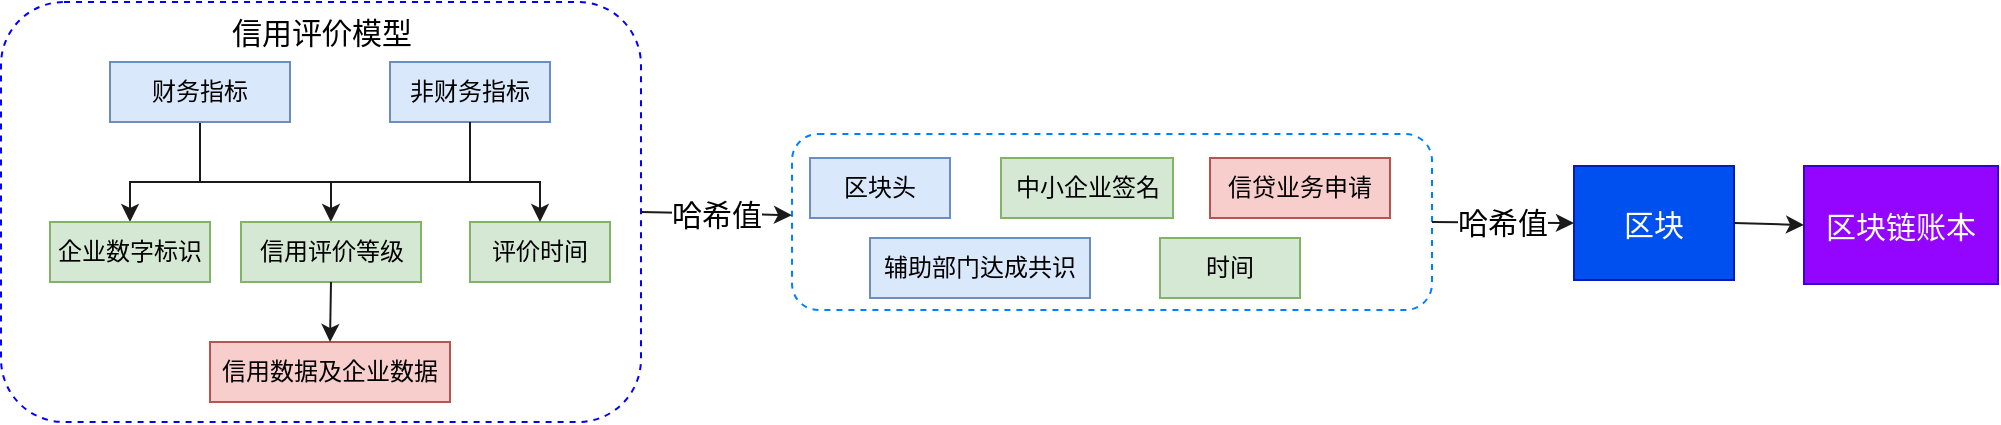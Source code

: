 <mxfile version="20.2.7" type="github">
  <diagram id="YE6wi1rzTRGx_XcYo57Y" name="第 1 页">
    <mxGraphModel dx="1478" dy="720" grid="0" gridSize="10" guides="1" tooltips="1" connect="1" arrows="1" fold="1" page="0" pageScale="1" pageWidth="827" pageHeight="1169" background="#ffffff" math="0" shadow="0">
      <root>
        <mxCell id="0" />
        <mxCell id="1" parent="0" />
        <mxCell id="CQZ54zgjUK83hAeRp2dm-2" value="" style="rounded=1;whiteSpace=wrap;html=1;dashed=1;strokeColor=#0000FF;" vertex="1" parent="1">
          <mxGeometry x="-28.5" y="186" width="320" height="210" as="geometry" />
        </mxCell>
        <mxCell id="CQZ54zgjUK83hAeRp2dm-12" value="" style="rounded=1;whiteSpace=wrap;html=1;dashed=1;strokeColor=#007FFF;" vertex="1" parent="1">
          <mxGeometry x="367" y="252" width="320" height="88" as="geometry" />
        </mxCell>
        <mxCell id="CQZ54zgjUK83hAeRp2dm-13" value="区块头" style="rounded=0;whiteSpace=wrap;html=1;fillColor=#dae8fc;strokeColor=#6c8ebf;" vertex="1" parent="1">
          <mxGeometry x="376" y="264" width="70" height="30" as="geometry" />
        </mxCell>
        <mxCell id="CQZ54zgjUK83hAeRp2dm-14" value="辅助部门达成共识" style="rounded=0;whiteSpace=wrap;html=1;fillColor=#dae8fc;strokeColor=#6c8ebf;" vertex="1" parent="1">
          <mxGeometry x="406" y="304" width="110" height="30" as="geometry" />
        </mxCell>
        <mxCell id="CQZ54zgjUK83hAeRp2dm-15" value="中小企业签名" style="rounded=0;whiteSpace=wrap;html=1;fillColor=#d5e8d4;strokeColor=#82b366;" vertex="1" parent="1">
          <mxGeometry x="471.5" y="264" width="86" height="30" as="geometry" />
        </mxCell>
        <mxCell id="CQZ54zgjUK83hAeRp2dm-16" value="时间" style="rounded=0;whiteSpace=wrap;html=1;fillColor=#d5e8d4;strokeColor=#82b366;" vertex="1" parent="1">
          <mxGeometry x="551" y="304" width="70" height="30" as="geometry" />
        </mxCell>
        <mxCell id="CQZ54zgjUK83hAeRp2dm-18" value="信贷业务申请" style="rounded=0;whiteSpace=wrap;html=1;fillColor=#f8cecc;strokeColor=#b85450;" vertex="1" parent="1">
          <mxGeometry x="576" y="264" width="90" height="30" as="geometry" />
        </mxCell>
        <mxCell id="CQZ54zgjUK83hAeRp2dm-20" value="哈希值" style="endArrow=classic;html=1;rounded=0;fontSize=15;strokeColor=#1A1A1A;exitX=1;exitY=0.5;exitDx=0;exitDy=0;" edge="1" parent="1" source="CQZ54zgjUK83hAeRp2dm-2" target="CQZ54zgjUK83hAeRp2dm-12">
          <mxGeometry width="50" height="50" relative="1" as="geometry">
            <mxPoint x="400" y="230" as="sourcePoint" />
            <mxPoint x="350" y="290" as="targetPoint" />
          </mxGeometry>
        </mxCell>
        <mxCell id="CQZ54zgjUK83hAeRp2dm-21" value="区块" style="rounded=0;whiteSpace=wrap;html=1;fontSize=15;fillColor=#0050ef;strokeColor=#001DBC;fontColor=#ffffff;" vertex="1" parent="1">
          <mxGeometry x="758" y="268" width="80" height="57" as="geometry" />
        </mxCell>
        <mxCell id="CQZ54zgjUK83hAeRp2dm-22" value="哈希值" style="endArrow=classic;html=1;rounded=0;fontSize=15;strokeColor=#1A1A1A;entryX=0;entryY=0.5;entryDx=0;entryDy=0;exitX=1;exitY=0.5;exitDx=0;exitDy=0;" edge="1" parent="1" source="CQZ54zgjUK83hAeRp2dm-12" target="CQZ54zgjUK83hAeRp2dm-21">
          <mxGeometry width="50" height="50" relative="1" as="geometry">
            <mxPoint x="403" y="420" as="sourcePoint" />
            <mxPoint x="400" y="320" as="targetPoint" />
          </mxGeometry>
        </mxCell>
        <mxCell id="CQZ54zgjUK83hAeRp2dm-23" value="区块链账本" style="rounded=0;whiteSpace=wrap;html=1;fontSize=15;fillColor=#9305FF;strokeColor=#3700CC;fontColor=#ffffff;" vertex="1" parent="1">
          <mxGeometry x="873" y="268" width="97" height="59" as="geometry" />
        </mxCell>
        <mxCell id="CQZ54zgjUK83hAeRp2dm-24" value="" style="endArrow=classic;html=1;rounded=0;fontSize=15;strokeColor=#1A1A1A;entryX=0;entryY=0.5;entryDx=0;entryDy=0;exitX=1;exitY=0.5;exitDx=0;exitDy=0;" edge="1" parent="1" source="CQZ54zgjUK83hAeRp2dm-21" target="CQZ54zgjUK83hAeRp2dm-23">
          <mxGeometry width="50" height="50" relative="1" as="geometry">
            <mxPoint x="430" y="330" as="sourcePoint" />
            <mxPoint x="480" y="280" as="targetPoint" />
          </mxGeometry>
        </mxCell>
        <mxCell id="CQZ54zgjUK83hAeRp2dm-39" style="edgeStyle=orthogonalEdgeStyle;rounded=0;orthogonalLoop=1;jettySize=auto;html=1;exitX=0.5;exitY=1;exitDx=0;exitDy=0;entryX=0.5;entryY=0;entryDx=0;entryDy=0;fontSize=15;strokeColor=#1A1A1A;" edge="1" source="CQZ54zgjUK83hAeRp2dm-40" target="CQZ54zgjUK83hAeRp2dm-42" parent="1">
          <mxGeometry relative="1" as="geometry">
            <Array as="points">
              <mxPoint x="36" y="276" />
              <mxPoint x="6" y="276" />
            </Array>
          </mxGeometry>
        </mxCell>
        <mxCell id="CQZ54zgjUK83hAeRp2dm-40" value="财务指标" style="rounded=0;whiteSpace=wrap;html=1;fillColor=#dae8fc;strokeColor=#6c8ebf;" vertex="1" parent="1">
          <mxGeometry x="26" y="216" width="90" height="30" as="geometry" />
        </mxCell>
        <mxCell id="CQZ54zgjUK83hAeRp2dm-41" value="非财务指标" style="rounded=0;whiteSpace=wrap;html=1;fillColor=#dae8fc;strokeColor=#6c8ebf;" vertex="1" parent="1">
          <mxGeometry x="166" y="216" width="80" height="30" as="geometry" />
        </mxCell>
        <mxCell id="CQZ54zgjUK83hAeRp2dm-42" value="企业数字标识" style="rounded=0;whiteSpace=wrap;html=1;fillColor=#d5e8d4;strokeColor=#82b366;" vertex="1" parent="1">
          <mxGeometry x="-4" y="296" width="80" height="30" as="geometry" />
        </mxCell>
        <mxCell id="CQZ54zgjUK83hAeRp2dm-43" style="edgeStyle=orthogonalEdgeStyle;rounded=0;orthogonalLoop=1;jettySize=auto;html=1;fontSize=15;strokeColor=#1A1A1A;entryX=0.5;entryY=0;entryDx=0;entryDy=0;exitX=0.5;exitY=1;exitDx=0;exitDy=0;" edge="1" source="CQZ54zgjUK83hAeRp2dm-41" target="CQZ54zgjUK83hAeRp2dm-44" parent="1">
          <mxGeometry relative="1" as="geometry">
            <mxPoint x="216" y="246" as="targetPoint" />
            <Array as="points">
              <mxPoint x="216" y="276" />
              <mxPoint x="126" y="276" />
            </Array>
          </mxGeometry>
        </mxCell>
        <mxCell id="CQZ54zgjUK83hAeRp2dm-44" value="信用评价等级" style="rounded=0;whiteSpace=wrap;html=1;fillColor=#d5e8d4;strokeColor=#82b366;" vertex="1" parent="1">
          <mxGeometry x="91.5" y="296" width="90" height="30" as="geometry" />
        </mxCell>
        <mxCell id="CQZ54zgjUK83hAeRp2dm-45" value="评价时间" style="rounded=0;whiteSpace=wrap;html=1;fillColor=#d5e8d4;strokeColor=#82b366;" vertex="1" parent="1">
          <mxGeometry x="206" y="296" width="70" height="30" as="geometry" />
        </mxCell>
        <mxCell id="CQZ54zgjUK83hAeRp2dm-46" value="信用数据及企业数据" style="rounded=0;whiteSpace=wrap;html=1;fillColor=#f8cecc;strokeColor=#b85450;" vertex="1" parent="1">
          <mxGeometry x="76" y="356" width="120" height="30" as="geometry" />
        </mxCell>
        <mxCell id="CQZ54zgjUK83hAeRp2dm-47" value="&lt;font style=&quot;font-size: 15px;&quot;&gt;信用评价模型&lt;/font&gt;" style="text;html=1;strokeColor=none;fillColor=none;align=center;verticalAlign=middle;whiteSpace=wrap;rounded=0;" vertex="1" parent="1">
          <mxGeometry x="81.5" y="186" width="100" height="30" as="geometry" />
        </mxCell>
        <mxCell id="CQZ54zgjUK83hAeRp2dm-48" value="" style="endArrow=classic;html=1;rounded=0;fontSize=15;strokeColor=#1A1A1A;entryX=0.5;entryY=0;entryDx=0;entryDy=0;" edge="1" target="CQZ54zgjUK83hAeRp2dm-45" parent="1">
          <mxGeometry width="50" height="50" relative="1" as="geometry">
            <mxPoint x="206" y="246" as="sourcePoint" />
            <mxPoint x="216" y="436" as="targetPoint" />
            <Array as="points">
              <mxPoint x="206" y="276" />
              <mxPoint x="241" y="276" />
            </Array>
          </mxGeometry>
        </mxCell>
        <mxCell id="CQZ54zgjUK83hAeRp2dm-49" value="" style="endArrow=classic;html=1;rounded=0;fontSize=15;strokeColor=#1A1A1A;entryX=0.5;entryY=0;entryDx=0;entryDy=0;exitX=0.5;exitY=1;exitDx=0;exitDy=0;" edge="1" source="CQZ54zgjUK83hAeRp2dm-44" target="CQZ54zgjUK83hAeRp2dm-46" parent="1">
          <mxGeometry width="50" height="50" relative="1" as="geometry">
            <mxPoint x="166" y="486" as="sourcePoint" />
            <mxPoint x="216" y="436" as="targetPoint" />
          </mxGeometry>
        </mxCell>
        <mxCell id="CQZ54zgjUK83hAeRp2dm-50" value="" style="endArrow=none;html=1;rounded=0;fontSize=15;strokeColor=#1A1A1A;" edge="1" parent="1">
          <mxGeometry width="50" height="50" relative="1" as="geometry">
            <mxPoint x="66" y="276" as="sourcePoint" />
            <mxPoint x="136" y="276" as="targetPoint" />
          </mxGeometry>
        </mxCell>
      </root>
    </mxGraphModel>
  </diagram>
</mxfile>
